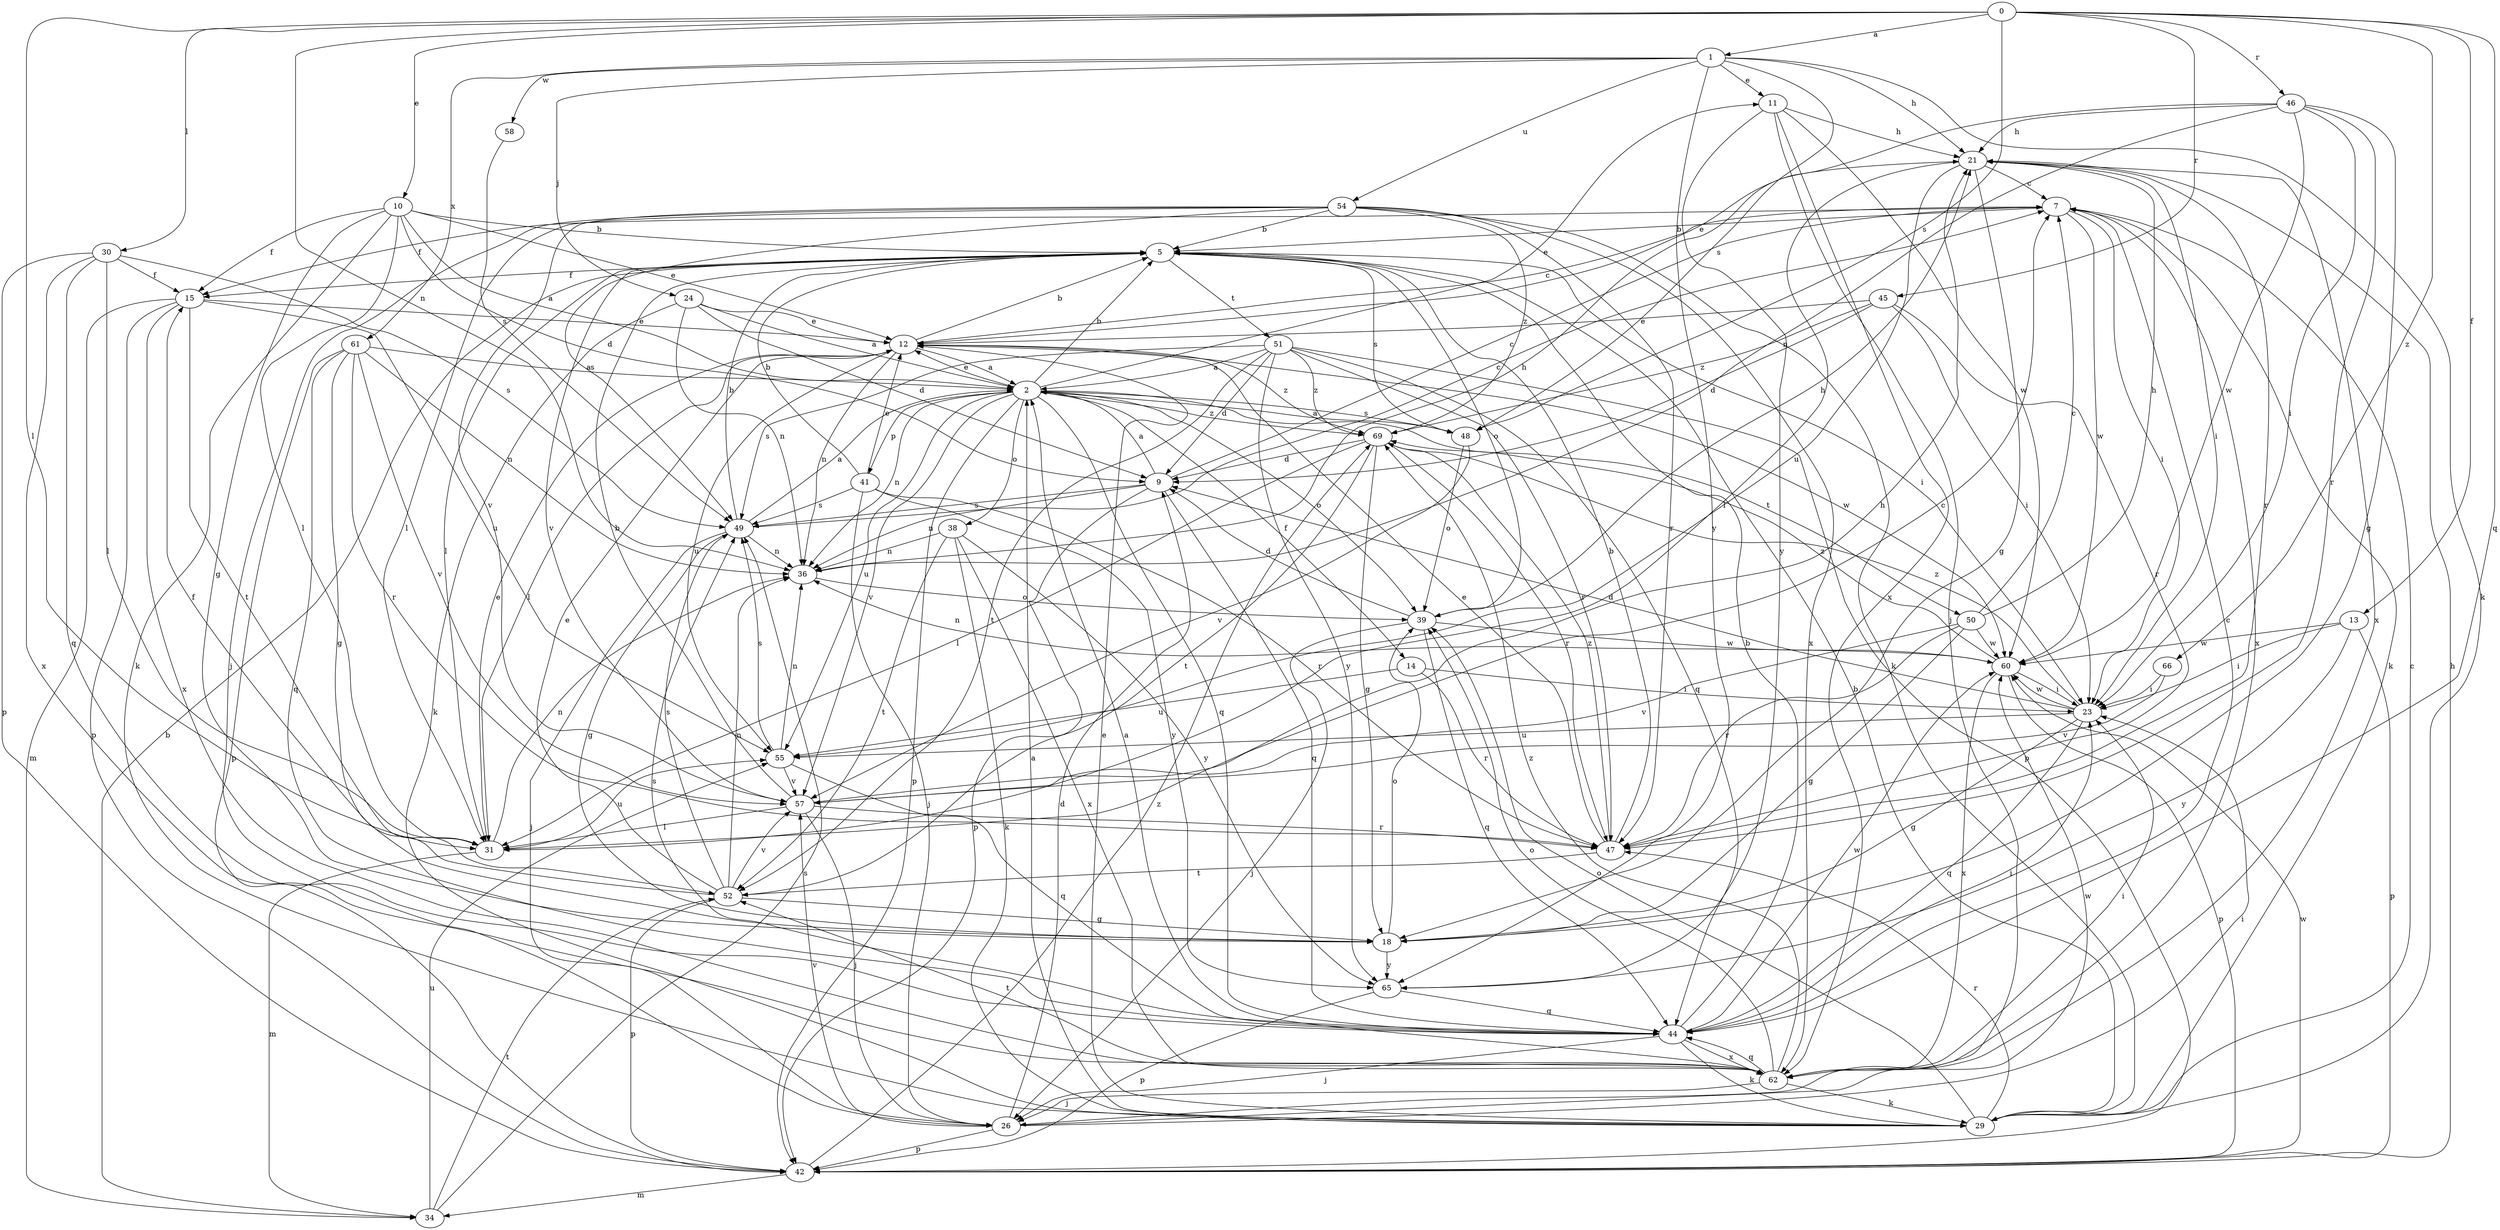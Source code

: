 strict digraph  {
0;
1;
2;
5;
7;
9;
10;
11;
12;
13;
14;
15;
18;
21;
23;
24;
26;
29;
30;
31;
34;
36;
38;
39;
41;
42;
44;
45;
46;
47;
48;
49;
50;
51;
52;
54;
55;
57;
58;
60;
61;
62;
65;
66;
69;
0 -> 1  [label=a];
0 -> 10  [label=e];
0 -> 13  [label=f];
0 -> 30  [label=l];
0 -> 31  [label=l];
0 -> 36  [label=n];
0 -> 44  [label=q];
0 -> 45  [label=r];
0 -> 46  [label=r];
0 -> 48  [label=s];
0 -> 66  [label=z];
1 -> 11  [label=e];
1 -> 21  [label=h];
1 -> 24  [label=j];
1 -> 29  [label=k];
1 -> 48  [label=s];
1 -> 54  [label=u];
1 -> 58  [label=w];
1 -> 61  [label=x];
1 -> 65  [label=y];
2 -> 5  [label=b];
2 -> 11  [label=e];
2 -> 12  [label=e];
2 -> 14  [label=f];
2 -> 36  [label=n];
2 -> 38  [label=o];
2 -> 39  [label=o];
2 -> 41  [label=p];
2 -> 42  [label=p];
2 -> 44  [label=q];
2 -> 48  [label=s];
2 -> 50  [label=t];
2 -> 55  [label=u];
2 -> 57  [label=v];
2 -> 69  [label=z];
5 -> 15  [label=f];
5 -> 23  [label=i];
5 -> 31  [label=l];
5 -> 39  [label=o];
5 -> 48  [label=s];
5 -> 51  [label=t];
5 -> 57  [label=v];
7 -> 5  [label=b];
7 -> 15  [label=f];
7 -> 23  [label=i];
7 -> 29  [label=k];
7 -> 60  [label=w];
7 -> 62  [label=x];
9 -> 2  [label=a];
9 -> 7  [label=c];
9 -> 36  [label=n];
9 -> 42  [label=p];
9 -> 44  [label=q];
9 -> 49  [label=s];
10 -> 2  [label=a];
10 -> 5  [label=b];
10 -> 9  [label=d];
10 -> 12  [label=e];
10 -> 15  [label=f];
10 -> 18  [label=g];
10 -> 29  [label=k];
10 -> 31  [label=l];
11 -> 21  [label=h];
11 -> 26  [label=j];
11 -> 60  [label=w];
11 -> 62  [label=x];
11 -> 65  [label=y];
12 -> 2  [label=a];
12 -> 5  [label=b];
12 -> 7  [label=c];
12 -> 31  [label=l];
12 -> 36  [label=n];
12 -> 55  [label=u];
12 -> 60  [label=w];
12 -> 69  [label=z];
13 -> 23  [label=i];
13 -> 42  [label=p];
13 -> 60  [label=w];
13 -> 65  [label=y];
14 -> 23  [label=i];
14 -> 47  [label=r];
14 -> 55  [label=u];
15 -> 12  [label=e];
15 -> 34  [label=m];
15 -> 42  [label=p];
15 -> 52  [label=t];
15 -> 55  [label=u];
15 -> 62  [label=x];
18 -> 39  [label=o];
18 -> 65  [label=y];
21 -> 7  [label=c];
21 -> 18  [label=g];
21 -> 23  [label=i];
21 -> 31  [label=l];
21 -> 47  [label=r];
21 -> 55  [label=u];
21 -> 62  [label=x];
23 -> 9  [label=d];
23 -> 18  [label=g];
23 -> 44  [label=q];
23 -> 55  [label=u];
23 -> 60  [label=w];
23 -> 69  [label=z];
24 -> 2  [label=a];
24 -> 9  [label=d];
24 -> 12  [label=e];
24 -> 29  [label=k];
24 -> 36  [label=n];
26 -> 9  [label=d];
26 -> 23  [label=i];
26 -> 42  [label=p];
26 -> 57  [label=v];
26 -> 60  [label=w];
29 -> 2  [label=a];
29 -> 5  [label=b];
29 -> 7  [label=c];
29 -> 12  [label=e];
29 -> 39  [label=o];
29 -> 47  [label=r];
30 -> 15  [label=f];
30 -> 31  [label=l];
30 -> 42  [label=p];
30 -> 44  [label=q];
30 -> 49  [label=s];
30 -> 62  [label=x];
31 -> 12  [label=e];
31 -> 21  [label=h];
31 -> 34  [label=m];
31 -> 36  [label=n];
31 -> 55  [label=u];
34 -> 5  [label=b];
34 -> 49  [label=s];
34 -> 52  [label=t];
34 -> 55  [label=u];
36 -> 21  [label=h];
36 -> 39  [label=o];
38 -> 29  [label=k];
38 -> 36  [label=n];
38 -> 52  [label=t];
38 -> 62  [label=x];
38 -> 65  [label=y];
39 -> 9  [label=d];
39 -> 21  [label=h];
39 -> 26  [label=j];
39 -> 44  [label=q];
39 -> 60  [label=w];
41 -> 5  [label=b];
41 -> 12  [label=e];
41 -> 26  [label=j];
41 -> 47  [label=r];
41 -> 49  [label=s];
41 -> 65  [label=y];
42 -> 21  [label=h];
42 -> 34  [label=m];
42 -> 60  [label=w];
42 -> 69  [label=z];
44 -> 5  [label=b];
44 -> 7  [label=c];
44 -> 23  [label=i];
44 -> 26  [label=j];
44 -> 29  [label=k];
44 -> 49  [label=s];
44 -> 60  [label=w];
44 -> 62  [label=x];
45 -> 9  [label=d];
45 -> 12  [label=e];
45 -> 23  [label=i];
45 -> 47  [label=r];
45 -> 69  [label=z];
46 -> 12  [label=e];
46 -> 18  [label=g];
46 -> 21  [label=h];
46 -> 23  [label=i];
46 -> 36  [label=n];
46 -> 47  [label=r];
46 -> 60  [label=w];
47 -> 5  [label=b];
47 -> 12  [label=e];
47 -> 52  [label=t];
47 -> 69  [label=z];
48 -> 2  [label=a];
48 -> 39  [label=o];
48 -> 57  [label=v];
49 -> 2  [label=a];
49 -> 5  [label=b];
49 -> 7  [label=c];
49 -> 18  [label=g];
49 -> 26  [label=j];
49 -> 36  [label=n];
50 -> 7  [label=c];
50 -> 18  [label=g];
50 -> 21  [label=h];
50 -> 47  [label=r];
50 -> 57  [label=v];
50 -> 60  [label=w];
51 -> 2  [label=a];
51 -> 9  [label=d];
51 -> 42  [label=p];
51 -> 44  [label=q];
51 -> 47  [label=r];
51 -> 49  [label=s];
51 -> 52  [label=t];
51 -> 65  [label=y];
51 -> 69  [label=z];
52 -> 12  [label=e];
52 -> 15  [label=f];
52 -> 18  [label=g];
52 -> 36  [label=n];
52 -> 42  [label=p];
52 -> 49  [label=s];
52 -> 57  [label=v];
54 -> 5  [label=b];
54 -> 26  [label=j];
54 -> 29  [label=k];
54 -> 31  [label=l];
54 -> 47  [label=r];
54 -> 49  [label=s];
54 -> 57  [label=v];
54 -> 62  [label=x];
54 -> 69  [label=z];
55 -> 36  [label=n];
55 -> 44  [label=q];
55 -> 49  [label=s];
55 -> 57  [label=v];
57 -> 5  [label=b];
57 -> 7  [label=c];
57 -> 26  [label=j];
57 -> 31  [label=l];
57 -> 47  [label=r];
58 -> 49  [label=s];
60 -> 23  [label=i];
60 -> 36  [label=n];
60 -> 42  [label=p];
60 -> 62  [label=x];
60 -> 69  [label=z];
61 -> 2  [label=a];
61 -> 18  [label=g];
61 -> 36  [label=n];
61 -> 42  [label=p];
61 -> 44  [label=q];
61 -> 47  [label=r];
61 -> 57  [label=v];
62 -> 2  [label=a];
62 -> 23  [label=i];
62 -> 26  [label=j];
62 -> 29  [label=k];
62 -> 39  [label=o];
62 -> 44  [label=q];
62 -> 52  [label=t];
62 -> 69  [label=z];
65 -> 42  [label=p];
65 -> 44  [label=q];
66 -> 23  [label=i];
66 -> 57  [label=v];
69 -> 9  [label=d];
69 -> 18  [label=g];
69 -> 31  [label=l];
69 -> 47  [label=r];
69 -> 52  [label=t];
}
